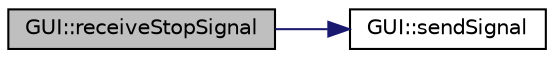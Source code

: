 digraph "GUI::receiveStopSignal"
{
  edge [fontname="Helvetica",fontsize="10",labelfontname="Helvetica",labelfontsize="10"];
  node [fontname="Helvetica",fontsize="10",shape=record];
  rankdir="LR";
  Node1 [label="GUI::receiveStopSignal",height=0.2,width=0.4,color="black", fillcolor="grey75", style="filled", fontcolor="black"];
  Node1 -> Node2 [color="midnightblue",fontsize="10",style="solid",fontname="Helvetica"];
  Node2 [label="GUI::sendSignal",height=0.2,width=0.4,color="black", fillcolor="white", style="filled",URL="$class_g_u_i.html#a0b7149809a096de2f515563f3e34e39c"];
}
